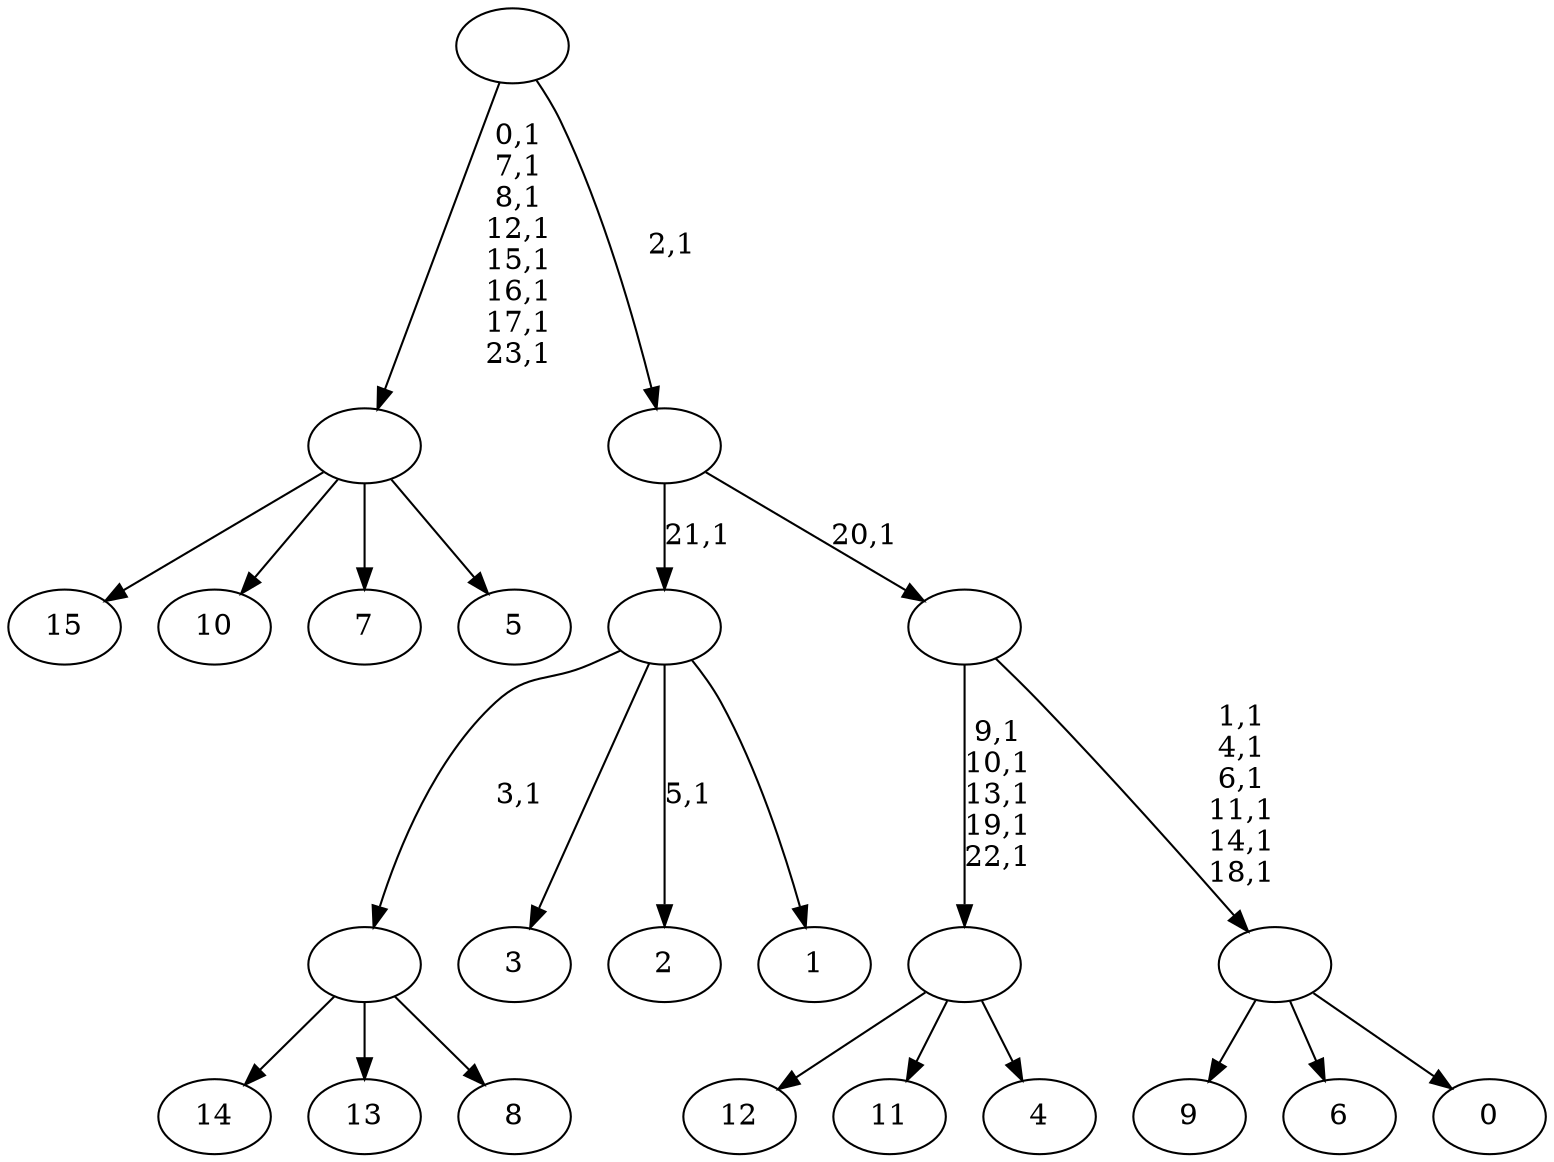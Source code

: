 digraph T {
	40 [label="15"]
	39 [label="14"]
	38 [label="13"]
	37 [label="12"]
	36 [label="11"]
	35 [label="10"]
	34 [label="9"]
	33 [label="8"]
	32 [label=""]
	31 [label="7"]
	30 [label="6"]
	29 [label="5"]
	28 [label=""]
	20 [label="4"]
	19 [label=""]
	14 [label="3"]
	13 [label="2"]
	11 [label="1"]
	10 [label=""]
	9 [label="0"]
	8 [label=""]
	2 [label=""]
	1 [label=""]
	0 [label=""]
	32 -> 39 [label=""]
	32 -> 38 [label=""]
	32 -> 33 [label=""]
	28 -> 40 [label=""]
	28 -> 35 [label=""]
	28 -> 31 [label=""]
	28 -> 29 [label=""]
	19 -> 37 [label=""]
	19 -> 36 [label=""]
	19 -> 20 [label=""]
	10 -> 13 [label="5,1"]
	10 -> 32 [label="3,1"]
	10 -> 14 [label=""]
	10 -> 11 [label=""]
	8 -> 34 [label=""]
	8 -> 30 [label=""]
	8 -> 9 [label=""]
	2 -> 8 [label="1,1\n4,1\n6,1\n11,1\n14,1\n18,1"]
	2 -> 19 [label="9,1\n10,1\n13,1\n19,1\n22,1"]
	1 -> 10 [label="21,1"]
	1 -> 2 [label="20,1"]
	0 -> 28 [label="0,1\n7,1\n8,1\n12,1\n15,1\n16,1\n17,1\n23,1"]
	0 -> 1 [label="2,1"]
}
